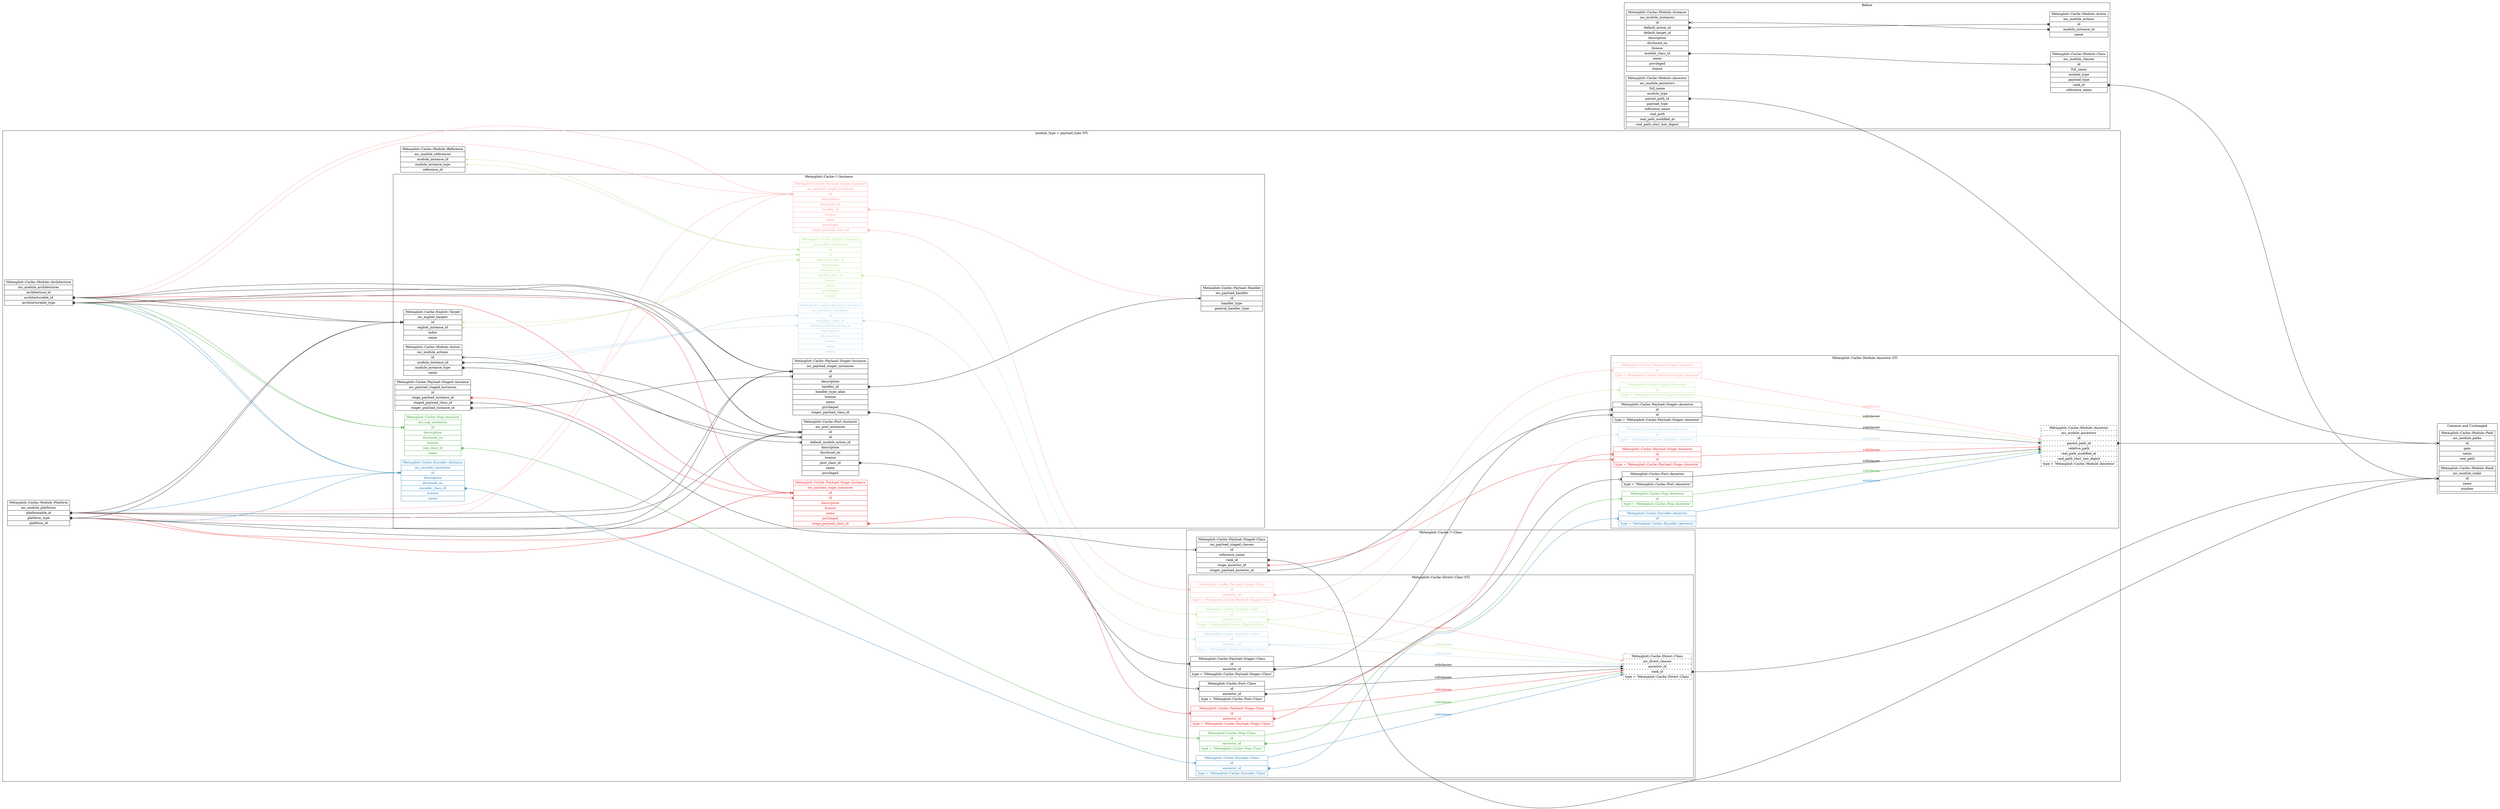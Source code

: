 digraph "metasploit-cache" {
  graph [
    rankdir = "LR"
    ranksep = "20.0"
  ]
  node [
    shape = "record"
  ]

  subgraph cluster_common {
    label = "Common and Unchanged"

    "Metasploit::Cache::Module::Path" [
      label = "Metasploit::Cache::Module::Path | mc_module_paths | <id>id | gem | name | real_path"
    ]

    "Metasploit::Cache::Module::Rank" [
      label = "Metasploit::Cache::Module::Rank | mc_module_ranks | <id>id | name | number"
    ]
  }

  subgraph cluster_before {
    label = "Before"

    "Before/Metasploit::Cache::Module::Ancestor" [
      label = "Metasploit::Cache::Module::Ancestor | mc_module_ancestors | full_name | module_type | <parent_path_id>parent_path_id | payload_type | reference_name | real_path | real_path_modified_at | real_path_sha1_hex_digest"
    ]

    "Before/Metasploit::Cache::Module::Ancestor":parent_path_id -> "Metasploit::Cache::Module::Path":id [
      arrowhead = "crowodot"
      arrowtail = "teetee"
      dir = "both"
    ]

    "Before/Metasploit::Cache::Module::Class" [
      label = "Metasploit::Cache::Module::Class | mc_module_classes | <id>id | full_name | module_type | payload_type | <rank_id>rank_id | reference_name"
    ]

    "Before/Metasploit::Cache::Module::Class":rank_id -> "Metasploit::Cache::Module::Rank":id [
      arrowhead = "crowodot"
      arrowtail = "teetee"
      dir = "both"
    ]

    "Before/Metasploit::Cache::Module::Instance" [
       label = "Metasploit::Cache::Module::Instance | mc_module_instances | <id>id | <default_action_id>default_action_id | default_target_id | description | disclosed_on | license | <module_class_id>module_class_id | name | privileged | stance"
    ]

    "Before/Metasploit::Cache::Module::Instance":module_class_id -> "Before/Metasploit::Cache::Module::Class":id [
      arrowhead = "teeodot"
      arrowtail = "teetee"
      dir = "both"
    ]

    "Before/Metasploit::Cache::Module::Action" [
      label = "Metasploit::Cache::Module::Action | mc_module_actions | <id>id | <module_instance_id>module_instance_id | name"
    ]

    "Before/Metasploit::Cache::Module::Instance":default_action_id -> "Before/Metasploit::Cache::Module::Action":id [
      arrowhead = "teetee"
      arrowtail = "teetee"
      dir = "both"
    ]

    "Before/Metasploit::Cache::Module::Action":module_instance_id -> "Before/Metasploit::Cache::Module::Instance":id [
      arrowhead = "crowodot"
      arrowtail = "teetee"
      dir = "both"
    ]
  }

  subgraph cluster_type_sti {
    label = "module_type + payload_type STI"

    "Metasploit::Cache::Module::Action" [
      label = "Metasploit::Cache::Module::Action | mc_module_actions | <id>id | <module_instance_id>module_instance_id | <module_instance_type>module_instance_type | name"
    ]

    "Metasploit::Cache::Module::Action":module_instance_id, "Metasploit::Cache::Module::Action":module_instance_type -> "Metasploit::Cache::Auxiliary::Instance":id [
      arrowhead = "crowodot"
      arrowtail = "teetee"
      color = "/paired9/1"
      dir = "both"
    ]

    "Metasploit::Cache::Module::Action":module_instance_id, "Metasploit::Cache::Module::Action":module_instance_type -> "Metasploit::Cache::Post::Instance":id_for_action [
      arrowhead = "crowodot"
      arrowtail = "teetee"
      dir = "both"
    ]

    "Metasploit::Cache::Module::Architecture" [
      label = "Metasploit::Cache::Module::Architecture | mc_module_architectures | <architecture_id>architecture_id | <architecturable_id>architecturable_id | <architecturable_type>architecturable_type"
    ]

    "Metasploit::Cache::Module::Architecture":architecturable_id, "Metasploit::Cache::Module::Architecture":architecturable_type -> "Metasploit::Cache::Encoder::Instance":id [
      arrowhead = "crowtee"
      arrowtail = "teetee"
      color = "/paired9/2"
      dir = "both"
    ]

    "Metasploit::Cache::Module::Architecture":architecturable_id, "Metasploit::Cache::Module::Architecture":architecturable_type -> "Metasploit::Cache::Nop::Instance":id [
      arrowhead = "crowtee"
      arrowtail = "teetee"
      color = "/paired9/4"
      dir = "both"
    ]

    "Metasploit::Cache::Module::Architecture":architecturable_id, "Metasploit::Cache::Module::Architecture":architecturable_type -> "Metasploit::Cache::Payload::Single::Instance":id [
      arrowhead = "crowtee"
      arrowtail = "teetee"
      color = "/paired9/5"
      dir = "both"
    ]

    "Metasploit::Cache::Module::Architecture":architecturable_id, "Metasploit::Cache::Module::Architecture":architecturable_type -> "Metasploit::Cache::Payload::Stage::Instance":id [
      arrowhead = "crowtee"
      arrowtail = "teetee"
      color = "/paired9/6"
      dir = "both"
    ]

    "Metasploit::Cache::Module::Architecture":architecturable_id, "Metasploit::Cache::Module::Architecture":architecturable_type -> "Metasploit::Cache::Exploit::Target":id, "Metasploit::Cache::Payload::Stager::Instance":id, "Metasploit::Cache::Post::Instance":id [
      arrowhead = "crowtee"
      arrowtail = "teetee"
      dir = "both"
    ]

    "Metasploit::Cache::Payload::Handler" [
      label = "Metasploit::Cache::Payload::Handler | mc_payload_handler | <id>id | handler_type | general_handler_type"
    ]

    "Metasploit::Cache::Module::Platform" [
      label = "Metasploit::Cache::Module::Platform | mc_module_platforms | <platformable_id>platformable_id | <platformable_type>platform_type | <platform_id>platform_id"
    ]

    "Metasploit::Cache::Module::Platform":platformable_id, "Metasploit::Cache::Module::Platform":platformable_type -> "Metasploit::Cache::Encoder::Instance":id [
      arrowhead = "crowtee"
      arrowtail = "teetee"
      color = "/paired9/2"
      dir = "both"
    ]

    "Metasploit::Cache::Module::Platform":platformable_id, "Metasploit::Cache::Module::Platform":platformable_type -> "Metasploit::Cache::Payload::Single::Instance":id [
      arrowhead = "crowtee"
      arrowtail = "teetee"
      color = "/paired9/5"
      dir = "both"
    ]

    "Metasploit::Cache::Module::Platform":platformable_id, "Metasploit::Cache::Module::Platform":platformable_type -> "Metasploit::Cache::Payload::Stage::Instance":id [
      arrowhead = "crowtee"
      arrowtail = "teetee"
      color = "/paired9/6"
      dir = "both"
    ]

    "Metasploit::Cache::Module::Platform":platformable_id, "Metasploit::Cache::Module::Platform":platformable_type -> "Metasploit::Cache::Exploit::Target":id, "Metasploit::Cache::Payload::Stager::Instance":id, "Metasploit::Cache::Post::Instance":id [
      arrowhead = "crowtee"
      arrowtail = "teetee"
      dir = "both"
    ]

    "Metasploit::Cache::Module::Reference" [
      label = "Metasploit::Cache::Module::Reference | mc_module_references | <module_instance_id>module_instance_id | <module_instance_type>module_instance_type | <module_reference_id>reference_id"
    ]
 
    "Metasploit::Cache::Module::Reference":module_instance_id, "Metasploit::Cache::Module::Reference":module_instance_type -> "Metasploit::Cache::Exploit::Instance":id_to_module_instance [
      arrowhead = "crowtee"
      arrowhead = "teetee"
      color = "/paired9/3"
      dir = "both"
    ]

    "Metasploit::Cache::Exploit::Target" [
      label = "Metasploit::Cache::Exploit::Target | mc_exploit_targets | <id>id | <exploit_instance_id>exploit_instance_id | index | name"
    ]

    "Metasploit::Cache::Exploit::Target":exploit_instance_id -> "Metasploit::Cache::Exploit::Instance":id_to_exploit_instance_id [
      arrowhead = "crowtee"
      arrowtail = "teetee"
      color = "/paired9/3"
      dir = "both"
    ]

    subgraph cluster_mc_module_ancestors {
      label = "Metasploit::Cache::Module::Ancestor STI"

      "Metasploit::Cache::Module::Ancestor" [
        label = "Metasploit::Cache::Module::Ancestor | mc_module_ancestors | id | <parent_path_id>parent_path_id | relative_path | real_path_modified_at | real_path_sha1_hex_digest | type = 'Metasploit::Cache::Module::Ancestor'"
        style = "dashed"
      ]

      "Metasploit::Cache::Module::Ancestor":parent_path_id -> "Metasploit::Cache::Module::Path":id [
        arrowhead = "crowodot"
        arrowtail = "teetee"
        dir = "both"
      ]

      "Metasploit::Cache::Auxiliary::Ancestor" [
        fontcolor = "/paired9/1"
        label = "Metasploit::Cache::Auxiliary::Ancestor | <id>id | type = 'Metasploit::Cache::Auxiliary::Ancestor'"
        color = "/paired9/1"
      ]

      "Metasploit::Cache::Auxiliary::Ancestor" -> "Metasploit::Cache::Module::Ancestor" [
        color = "/paired9/1"
        fontcolor = "/paired9/1"
        label = "subclasses"
      ]

      "Metasploit::Cache::Encoder::Ancestor" [
        color = "/paired9/2"
        fontcolor = "/paired9/2"
        label = "Metasploit::Cache::Encoder::Ancestor | <id>id | type = 'Metasploit::Cache::Encoder::Ancestor'"
      ]

      "Metasploit::Cache::Encoder::Ancestor" -> "Metasploit::Cache::Module::Ancestor" [
        color = "/paired9/2"
        fontcolor = "/paired9/2"
        label = "subclasses"
      ]

      "Metasploit::Cache::Exploit::Ancestor" [
        color = "/paired9/3"
        fontcolor = "/paired9/3"
        label = "Metasploit::Cache::Exploit::Ancestor | <id>id | type = 'Metasploit::Cache::Exploit::Ancestor"
      ]

      "Metasploit::Cache::Exploit::Ancestor" -> "Metasploit::Cache::Module::Ancestor" [
        color = "/paired9/3"
        fontcolot = "/paired9/3"
        label = "subclasses"
      ]

      "Metasploit::Cache::Nop::Ancestor" [
        color = "/paired9/4"
        fontcolor = "/paired9/4"
        label = "Metasploit::Cache::Nop::Ancestor | <id>id | type = 'Metasploit::Cache::Nop::Ancestor'"
      ]

      "Metasploit::Cache::Nop::Ancestor" -> "Metasploit::Cache::Module::Ancestor" [
        color = "/paired9/4"
        fontcolor = "/paired9/4"
        label = "subclasses"
      ]

      "Metasploit::Cache::Payload::Single::Ancestor" [
        color = "/paired9/5"
        fontcolor = "/paired9/5"
        label = "Metasploit::Cache::Payload::Single::Ancestor | <id>id | type = 'Metasploit::Cache::Payload::Single::Ancestor'"
      ]

      "Metasploit::Cache::Payload::Single::Ancestor" -> "Metasploit::Cache::Module::Ancestor" [
        color = "/paired9/5"
        fontcolor = "/paired9/5"
        label = "subclasses"
      ]
      
      "Metasploit::Cache::Payload::Stage::Ancestor" [
        color = "/paired9/6"
        fontcolor = "/paired9/6"
        label = "Metasploit::Cache::Payload::Stage::Ancestor | <id_to_ancestor_id>id | <id_to_stage_payload_ancestor_id>id | type = 'Metasploit::Cache::Payload::Stage::Ancestor'"
      ]

      "Metasploit::Cache::Payload::Stage::Ancestor" -> "Metasploit::Cache::Module::Ancestor" [
        color = "/paired9/6"
        fontcolor = "/paired9/6"
        label = "subclasses"
      ]
      
      "Metasploit::Cache::Payload::Stager::Ancestor" [
        label = "Metasploit::Cache::Payload::Stager::Ancestor | <id_to_ancestor_id>id | <id_to_stager_payload_ancestor_id>id | type = 'Metasploit::Cache::Payload::Stager::Ancestor'"
      ]

      "Metasploit::Cache::Payload::Stager::Ancestor" -> "Metasploit::Cache::Module::Ancestor" [
        label = "subclasses"
      ]
      
      "Metasploit::Cache::Post::Ancestor" [
        label = "Metasploit::Cache::Post::Ancestor | <id>id | type = 'Metasploit::Cache::Post::Ancestor'"
      ]

      "Metasploit::Cache::Post::Ancestor" -> "Metasploit::Cache::Module::Ancestor" [
        label = "subclasses"
      ]
    }

    subgraph cluster_metasploit_cache_class {
      label = "Metasploit::Cache::*::Class"

      subgraph cluster_metasploit_cache_direct_class {
        label = "Metasploit::Cache::Direct::Class STI"

        "Metasploit::Cache::Direct::Class" [
          label = "Metasploit::Cache::Direct::Class | mc_direct_classes | <ancestor_id>ancestor_id | <rank_id>rank_id | type = 'Metasploit::Cache::Direct::Class'"
          style = "dashed"
        ]

        "Metasploit::Cache::Direct::Class":rank_id -> "Metasploit::Cache::Module::Rank":id [
          arrowhead = "crowodot"
          arrowtail = "teetee"
          dir = "both"
        ]

        "Metasploit::Cache::Auxiliary::Class" [
          color = "/paired9/1"
          fontcolor = "/paired9/1"
          label = "Metasploit::Cache::Auxiliary::Class | <id>id | <ancestor_id>ancestor_id | type = 'Metasploit::Cache::Auxiliary::Class'"
        ]

        "Metasploit::Cache::Auxiliary::Class" -> "Metasploit::Cache::Direct::Class" [
          color = "/paired9/1"
          fontcolor = "/paired9/1"
          label = "subclasses"
        ]

        "Metasploit::Cache::Auxiliary::Class":ancestor_id -> "Metasploit::Cache::Auxiliary::Ancestor":id [
          arrowhead = "teeodot"
          arrowtail = "teetee"
          color = "/paired9/1"
          dir = "both"
        ]
        
        "Metasploit::Cache::Encoder::Class" [
          color = "/paired9/2"
          fontcolor = "/paired9/2"
          label = "Metasploit::Cache::Encoder::Class | <id>id | <ancestor_id>ancestor_id | type = 'Metasploit::Cache::Encoder::Class'"
        ]

        "Metasploit::Cache::Encoder::Class" -> "Metasploit::Cache::Direct::Class" [
          color = "/paired9/2"
          fontcolor = "/paired9/2"
          label = "subclasses"
        ]

        "Metasploit::Cache::Encoder::Class":ancestor_id -> "Metasploit::Cache::Encoder::Ancestor":id [
          arrowhead = "teeodot"
          arrowtail = "teetee"
          color = "/paired9/2"
          dir = "both"
        ]
                
        "Metasploit::Cache::Exploit::Class" [
          color = "/paired9/3"
          fontcolor = "/paired9/3"
          label = "Metasploit::Cache::Exploit::Class | <id>id | <ancestor_id>ancestor_id | type = 'Metasploit::Cache::Exploit::Class'"
        ]

        "Metasploit::Cache::Exploit::Class" -> "Metasploit::Cache::Direct::Class" [
          color = "/paired9/3"
          fontcolor = "/paired9/3"
          label = "subclasses"
        ]

        "Metasploit::Cache::Exploit::Class":ancestor_id -> "Metasploit::Cache::Exploit::Ancestor":id [
          arrowhead = "teeodot"
          arrowtail = "teetee"
          color = "/paired9/3"
          dir = "both"
        ]
        
        "Metasploit::Cache::Nop::Class" [
          color = "/paired9/4"
          fontcolor = "/paired9/4"
          label = "Metasploit::Cache::Nop::Class | <id>id | <ancestor_id>ancestor_id | type = 'Metasploit::Cache::Nop::Class'"
        ]

        "Metasploit::Cache::Nop::Class" -> "Metasploit::Cache::Direct::Class" [
          color = "/paired9/4"
          fontcolor = "/paired9/4"
          label = "subclasses"
        ]

        "Metasploit::Cache::Nop::Class":ancestor_id -> "Metasploit::Cache::Nop::Ancestor":id [
          arrowhead = "teeodot"
          arrowtail = "teetee"
          color = "/paired9/4"
          dir = "both"
        ]
        
        "Metasploit::Cache::Payload::Single::Class" [
          color = "/paired9/5"
          fontcolor = "/paired9/5"
          label = "Metasploit::Cache::Payload::Single::Class | <id>id | <ancestor_id>ancestor_id | type = 'Metasploit::Cache::Payload::Single::Class'"
        ]

        "Metasploit::Cache::Payload::Single::Class" -> "Metasploit::Cache::Direct::Class" [
          color = "/paired9/5"
          fontcolor = "/paired9/5"
          label = "subclasses"
        ]

        "Metasploit::Cache::Payload::Single::Class":ancestor_id -> "Metasploit::Cache::Payload::Single::Ancestor":id [
          arrowhead = "teeodot"
          arrowtail = "teetee"
          color = "/paired9/5"
          dir = "both"
        ]
        
        "Metasploit::Cache::Payload::Stage::Class" [
          color = "/paired9/6"
          fontcolor = "/paired9/6"
          label = "Metasploit::Cache::Payload::Stage::Class | <id>id | <ancestor_id>ancestor_id | type = 'Metasploit::Cache::Payload::Stage::Class'"
        ]

        "Metasploit::Cache::Payload::Stage::Class" -> "Metasploit::Cache::Direct::Class" [
          color = "/paired9/6"
          fontcolor = "/paired9/6"
          label = "subclasses"
        ]

        "Metasploit::Cache::Payload::Stage::Class":ancestor_id -> "Metasploit::Cache::Payload::Stage::Ancestor":id_to_ancestor_id [
          arrowhead = "teeodot"
          arrowtail = "teetee"
          color = "/paired9/6"
          dir = "both"
        ]
        
                
        "Metasploit::Cache::Payload::Stager::Class" [
          label = "Metasploit::Cache::Payload::Stager::Class | <id>id | <ancestor_id>ancestor_id | type = 'Metasploit::Cache::Payload::Stager::Class'"
        ]

        "Metasploit::Cache::Payload::Stager::Class" -> "Metasploit::Cache::Direct::Class" [
          label = "subclasses"
        ]

        "Metasploit::Cache::Payload::Stager::Class":ancestor_id -> "Metasploit::Cache::Payload::Stager::Ancestor":id_to_ancestor_id [
          arrowhead = "teeodot"
          arrowtail = "teetee"
          dir = "both"
        ]
        
        "Metasploit::Cache::Post::Class" [
          label = "Metasploit::Cache::Post::Class | <id>id | <ancestor_id>ancestor_id | type = 'Metasploit::Cache::Post::Class'"
        ]

        "Metasploit::Cache::Post::Class" -> "Metasploit::Cache::Direct::Class" [
          label = "subclasses"
        ]

        "Metasploit::Cache::Post::Class":ancestor_id -> "Metasploit::Cache::Post::Ancestor":id [
          arrowhead = "teeodot"
          arrowtail = "teetee"
          dir = "both"
        ]
      }

      "Metasploit::Cache::Payload::Staged::Class" [
        label = "Metasploit::Cache::Payload::Staged::Class | mc_payload_staged_classes | <id>id | reference_name | <rank_id>rank_id | <stage_payload_ancestor_id>stage_ancestor_id | <stager_payload_ancestor_id>stager_payload_ancestor_id"
      ]
      
      "Metasploit::Cache::Payload::Staged::Class":stage_payload_ancestor_id -> "Metasploit::Cache::Payload::Stage::Ancestor":id_to_stage_payload_ancestor_id [
        arrowhead = "crowodot"
        arrowtail = "teetee"
        color = "/paired9/6"
        dir = "both"
      ]

      "Metasploit::Cache::Payload::Staged::Class":stager_payload_ancestor_id -> "Metasploit::Cache::Payload::Stager::Ancestor":id_to_stager_payload_ancestor_id [
          arrowhead = "crowodot"
          arrowtail = "teetee"
          dir = "both"
      ]

      "Metasploit::Cache::Payload::Staged::Class":rank_id -> "Metasploit::Cache::Module::Rank":id [
          arrowhead = "crowodot"
          arrowtail = "teetee"
          dir = "both"
      ]
    }

    subgraph cluster_metasploit_cache_instance {
      label = "Metasploit::Cache::*::Instance"

      "Metasploit::Cache::Auxiliary::Instance" [
        color = "/paired9/1"
        fontcolor = "/paired9/1"
        label = "Metasploit::Cache::Auxiliary::Instance | mc_auxiliary_instances | <id>id | <auxiliary_class_id>auxiliary_class_id | <default_module_action_id>default_module_action_id | description | disclosed_on | license | name | stance"
      ]

      "Metasploit::Cache::Auxiliary::Instance":auxiliary_class_id -> "Metasploit::Cache::Auxiliary::Class":id [
        arrowhead = "teeodot"
        arrowtail = "teetee"
        color = "/paired9/1"
        dir = "both"
      ]

      "Metasploit::Cache::Auxiliary::Instance":default_module_action_id -> "Metasploit::Cache::Module::Action":id [
        arrowhead = "teeodot"
        arrowtail = "teeodot"
        color = "/paired9/1"
        dir = "both"
      ]

      "Metasploit::Cache::Encoder::Instance" [
        color = "/paired9/2"
        fontcolor = "/paired9/2"
        label = "Metasploit::Cache::Encoder::Instance | mc_encoder_instances | <id>id | description | disclosed_on | <encoder_class_id>encoder_class_id | license | name"
      ]

      "Metasploit::Cache::Encoder::Instance":encoder_class_id -> "Metasploit::Cache::Encoder::Class":id [
        arrowhead = "teeodot"
        arrowtail = "teetee"
        color = "/paired9/2"
        dir = "both"
      ]

      "Metasploit::Cache::Exploit::Instance" [
        color = "/paired9/3"
        fontcolor = "/paired9/3"
        label = "Metasploit::Cache::Exploit::Instance | mc_exploit_instances | <id_to_module_instance>id | <id_to_exploit_instance_id>id | <default_target_id>default_target_id | description | disclosed_on | <exploit_class_id>exploit_class_id | license | name | privileged | stance"
      ]

      "Metasploit::Cache::Exploit::Instance":default_target_id -> "Metasploit::Cache::Exploit::Target":id [
        arrowhead = "teeodot"
        arrowtail = "teetee"
        color = "/paired9/3"
        dir = "both"
      ]
      
      "Metasploit::Cache::Exploit::Instance":exploit_class_id -> "Metasploit::Cache::Exploit::Class":id [
        arrowhead = "teeodot"
        arrowtail = "teetee"
        color = "/paired9/3"
        dir = "both"
      ]

      "Metasploit::Cache::Nop::Instance" [
        color = "/paired9/4"
        fontcolor = "/paired9/4"
        label = "Metasploit::Cache::Nop::Instance | mc_nop_instances | <id>id | description | disclosed_on | license | <nop_class_id>nop_class_id | name"
      ]

      "Metasploit::Cache::Nop::Instance":nop_class_id -> "Metasploit::Cache::Nop::Class":id [
        arrowhead = "teeodot"
        arrowtail = "teetee"
        color = "/paired9/4"
        dir = "both"
      ]

      "Metasploit::Cache::Payload::Single::Instance" [
        color = "/paired9/5"
        fontcolor = "/paired9/5"
        label = "Metasploit::Cache::Payload::Single::Instance | mc_payload_single_instances | <id>id | description | disclosed_on | <handler_id>handler_id | license | name | privileged | <single_payload_class_id>single_payload_class_id"
      ]

      "Metasploit::Cache::Payload::Single::Instance":handler_id -> "Metasploit::Cache::Payload::Handler":id [
        arrowhead = "crowodot"
        arrowtail = "teetee"
        color = "/paired9/5"
        dir = "both"
      ]

      "Metasploit::Cache::Payload::Single::Instance":single_payload_class_id -> "Metasploit::Cache::Payload::Single::Class":id [
        arrowhead = "teeodot"
        arrowtail = "teetee"
        color = "/paired9/5"
        dir = "both"
      ]

      "Metasploit::Cache::Payload::Stage::Instance" [
        color = "/paired9/6"
        fontcolor = "/paired9/6"
        label = "Metasploit::Cache::Payload::Stage::Instance | mc_payload_stage_instances | <id>id | <id_for_stage_payload_instance_id>id | description | license | name | privileged | <stage_payload_class_id>stage_payload_class_id"
      ]

      "Metasploit::Cache::Payload::Stage::Instance":stage_payload_class_id -> "Metasploit::Cache::Payload::Stage::Class":id [
        arrowhead = "teeodot"
        arrowtail = "teetee"
        color = "/paired9/6"
        dir = "both"
      ]

      "Metasploit::Cache::Payload::Staged::Instance" [
        label = "Metasploit::Cache::Payload::Staged::Instance | mc_payload_staged_instances | <id>id | <stage_payload_instance_id>stage_payload_instance_id | <staged_payload_class_id>staged_payload_class_id | <stager_payload_instance_id>stager_payload_instance_id"
      ]

      "Metasploit::Cache::Payload::Staged::Instance":stage_payload_instance_id -> "Metasploit::Cache::Payload::Stage::Instance":id_for_stage_payload_instance_id [
        arrowhead = "teeodot"
        arrowtail = "teetee"
        color = "/paired9/6"
        dir = "both"
      ]

      "Metasploit::Cache::Payload::Staged::Instance":staged_payload_class_id -> "Metasploit::Cache::Payload::Staged::Class":id [
        arrowhead = "teeodot"
        arrowtail = "teetee"
        dir = "both"
      ]

      "Metasploit::Cache::Payload::Staged::Instance":stager_payload_instance_id -> "Metasploit::Cache::Payload::Stager::Instance":id_for_stager_payload_instance_id [
        arrowhead = "teeodot"
        arrowtail = "teetee"
        dir = "both"
      ]

      "Metasploit::Cache::Payload::Stager::Instance" [
        label = "Metasploit::Cache::Payload::Stager::Instance | mc_payload_stager_instances | <id>id | <id_for_stager_payload_instance_id>id | description | <handler_id>handler_id | handler_type_alias | license | name | privileged | <stager_payload_class_id>stager_payload_class_id"
      ]

      "Metasploit::Cache::Payload::Stager::Instance":handler_id -> "Metasploit::Cache::Payload::Handler":id [
        arrowhead = "crowodot"
        arrowtail = "teetee"
        dir = "both"
      ]

      "Metasploit::Cache::Payload::Stager::Instance":stager_payload_class_id -> "Metasploit::Cache::Payload::Stager::Class":id [
        arrowhead = "teeodot"
        arrowtail = "teetee"
        dir = "both"
      ]

      "Metasploit::Cache::Post::Instance" [
        label = "Metasploit::Cache::Post::Instance | mc_post_instances | <id>id | <id_for_action>id | <default_module_action_id>default_module_action_id | description | disclosed_on | license | <post_class_id>post_class_id | name | privileged"
      ]

      "Metasploit::Cache::Post::Instance":default_module_action_id -> "Metasploit::Cache::Module::Action":id [
        arrowhead = "teeodot"
        arrowtail = "teeodot"
        dir = "both"
      ]

      "Metasploit::Cache::Post::Instance":post_class_id -> "Metasploit::Cache::Post::Class":id [
        arrowhead = "teeodot"
        arrowtail = "teetee"
        dir = "both"
      ]
    }
  }
}